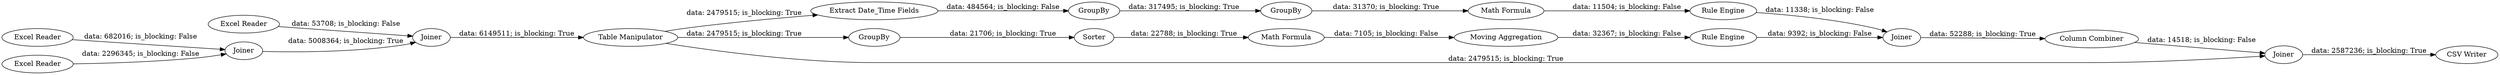 digraph {
	"-8825802349953740753_8" [label=Joiner]
	"-8825802349953740753_109" [label="Moving Aggregation"]
	"-8825802349953740753_106" [label=GroupBy]
	"-8825802349953740753_137" [label=GroupBy]
	"-8825802349953740753_132" [label="Column Combiner"]
	"-8825802349953740753_7" [label=Joiner]
	"-8825802349953740753_138" [label=Joiner]
	"-8825802349953740753_136" [label=GroupBy]
	"-8825802349953740753_135" [label="Extract Date_Time Fields"]
	"-8825802349953740753_4" [label="Excel Reader"]
	"-8825802349953740753_114" [label="Math Formula"]
	"-8825802349953740753_116" [label="Rule Engine"]
	"-8825802349953740753_9" [label="Excel Reader"]
	"-8825802349953740753_5" [label="Excel Reader"]
	"-8825802349953740753_23" [label="Table Manipulator"]
	"-8825802349953740753_107" [label=Sorter]
	"-8825802349953740753_108" [label="Math Formula"]
	"-8825802349953740753_133" [label=Joiner]
	"-8825802349953740753_139" [label="CSV Writer"]
	"-8825802349953740753_110" [label="Rule Engine"]
	"-8825802349953740753_23" -> "-8825802349953740753_138" [label="data: 2479515; is_blocking: True"]
	"-8825802349953740753_107" -> "-8825802349953740753_108" [label="data: 22788; is_blocking: True"]
	"-8825802349953740753_133" -> "-8825802349953740753_132" [label="data: 52288; is_blocking: True"]
	"-8825802349953740753_23" -> "-8825802349953740753_106" [label="data: 2479515; is_blocking: True"]
	"-8825802349953740753_132" -> "-8825802349953740753_138" [label="data: 14518; is_blocking: False"]
	"-8825802349953740753_4" -> "-8825802349953740753_7" [label="data: 53708; is_blocking: False"]
	"-8825802349953740753_109" -> "-8825802349953740753_110" [label="data: 32367; is_blocking: False"]
	"-8825802349953740753_9" -> "-8825802349953740753_8" [label="data: 682016; is_blocking: False"]
	"-8825802349953740753_135" -> "-8825802349953740753_136" [label="data: 484564; is_blocking: False"]
	"-8825802349953740753_106" -> "-8825802349953740753_107" [label="data: 21706; is_blocking: True"]
	"-8825802349953740753_8" -> "-8825802349953740753_7" [label="data: 5008364; is_blocking: True"]
	"-8825802349953740753_138" -> "-8825802349953740753_139" [label="data: 2587236; is_blocking: True"]
	"-8825802349953740753_116" -> "-8825802349953740753_133" [label="data: 11338; is_blocking: False"]
	"-8825802349953740753_110" -> "-8825802349953740753_133" [label="data: 9392; is_blocking: False"]
	"-8825802349953740753_5" -> "-8825802349953740753_8" [label="data: 2296345; is_blocking: False"]
	"-8825802349953740753_137" -> "-8825802349953740753_114" [label="data: 31370; is_blocking: True"]
	"-8825802349953740753_108" -> "-8825802349953740753_109" [label="data: 7105; is_blocking: False"]
	"-8825802349953740753_136" -> "-8825802349953740753_137" [label="data: 317495; is_blocking: True"]
	"-8825802349953740753_7" -> "-8825802349953740753_23" [label="data: 6149511; is_blocking: True"]
	"-8825802349953740753_23" -> "-8825802349953740753_135" [label="data: 2479515; is_blocking: True"]
	"-8825802349953740753_114" -> "-8825802349953740753_116" [label="data: 11504; is_blocking: False"]
	rankdir=LR
}
